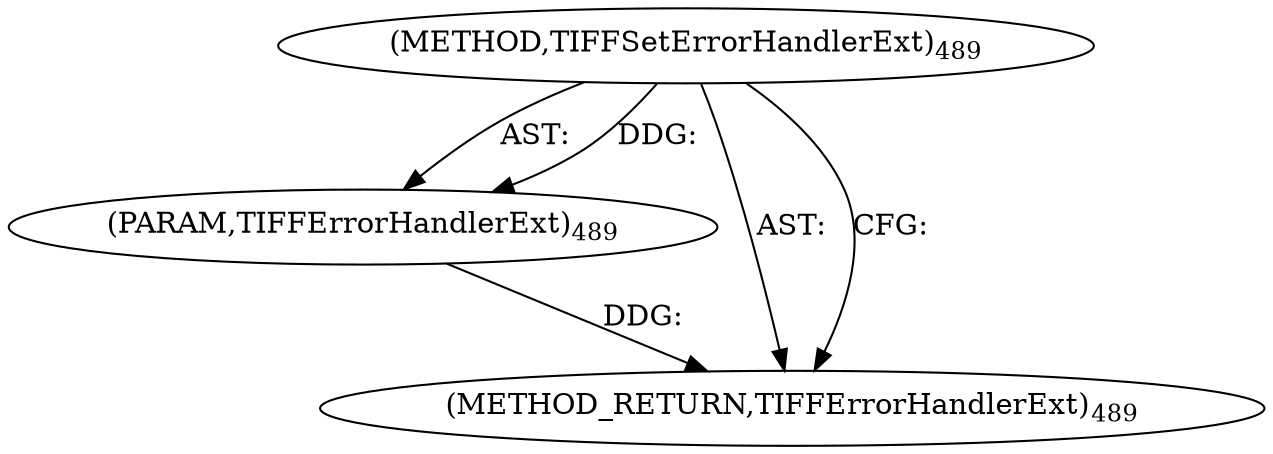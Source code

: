 digraph "TIFFSetErrorHandlerExt" {  
"8977" [label = <(METHOD,TIFFSetErrorHandlerExt)<SUB>489</SUB>> ]
"8978" [label = <(PARAM,TIFFErrorHandlerExt)<SUB>489</SUB>> ]
"8979" [label = <(METHOD_RETURN,TIFFErrorHandlerExt)<SUB>489</SUB>> ]
  "8977" -> "8978"  [ label = "AST: "] 
  "8977" -> "8979"  [ label = "AST: "] 
  "8977" -> "8979"  [ label = "CFG: "] 
  "8978" -> "8979"  [ label = "DDG: "] 
  "8977" -> "8978"  [ label = "DDG: "] 
}
